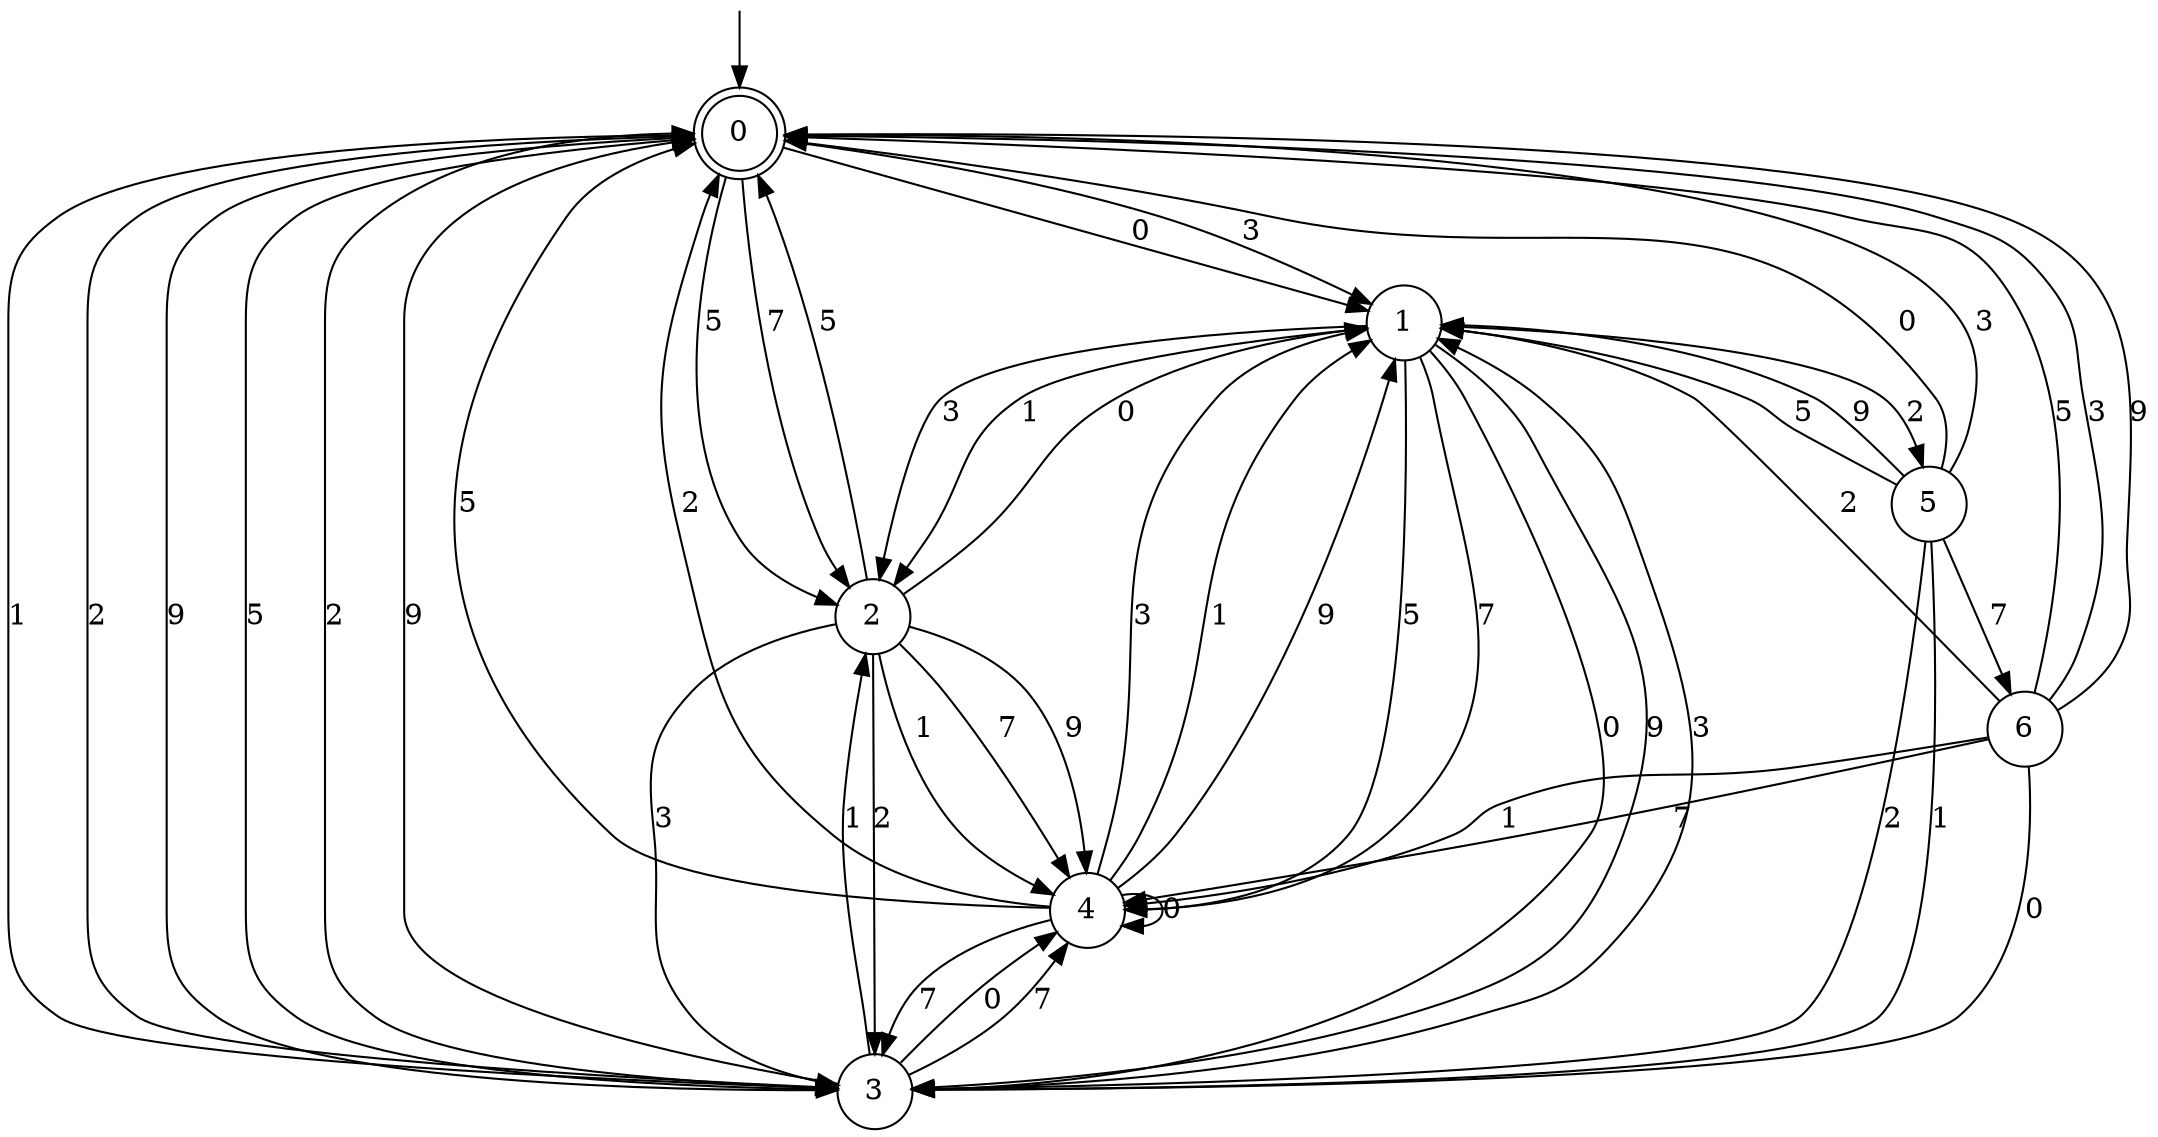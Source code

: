 digraph g {

	s0 [shape="doublecircle" label="0"];
	s1 [shape="circle" label="1"];
	s2 [shape="circle" label="2"];
	s3 [shape="circle" label="3"];
	s4 [shape="circle" label="4"];
	s5 [shape="circle" label="5"];
	s6 [shape="circle" label="6"];
	s0 -> s1 [label="0"];
	s0 -> s2 [label="5"];
	s0 -> s1 [label="3"];
	s0 -> s3 [label="1"];
	s0 -> s2 [label="7"];
	s0 -> s3 [label="2"];
	s0 -> s3 [label="9"];
	s1 -> s3 [label="0"];
	s1 -> s4 [label="5"];
	s1 -> s2 [label="3"];
	s1 -> s2 [label="1"];
	s1 -> s4 [label="7"];
	s1 -> s5 [label="2"];
	s1 -> s3 [label="9"];
	s2 -> s1 [label="0"];
	s2 -> s0 [label="5"];
	s2 -> s3 [label="3"];
	s2 -> s4 [label="1"];
	s2 -> s4 [label="7"];
	s2 -> s3 [label="2"];
	s2 -> s4 [label="9"];
	s3 -> s4 [label="0"];
	s3 -> s0 [label="5"];
	s3 -> s1 [label="3"];
	s3 -> s2 [label="1"];
	s3 -> s4 [label="7"];
	s3 -> s0 [label="2"];
	s3 -> s0 [label="9"];
	s4 -> s4 [label="0"];
	s4 -> s0 [label="5"];
	s4 -> s1 [label="3"];
	s4 -> s1 [label="1"];
	s4 -> s3 [label="7"];
	s4 -> s0 [label="2"];
	s4 -> s1 [label="9"];
	s5 -> s0 [label="0"];
	s5 -> s1 [label="5"];
	s5 -> s0 [label="3"];
	s5 -> s3 [label="1"];
	s5 -> s6 [label="7"];
	s5 -> s3 [label="2"];
	s5 -> s1 [label="9"];
	s6 -> s3 [label="0"];
	s6 -> s0 [label="5"];
	s6 -> s0 [label="3"];
	s6 -> s4 [label="1"];
	s6 -> s4 [label="7"];
	s6 -> s1 [label="2"];
	s6 -> s0 [label="9"];

__start0 [label="" shape="none" width="0" height="0"];
__start0 -> s0;

}
